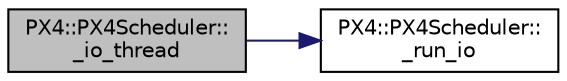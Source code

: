 digraph "PX4::PX4Scheduler::_io_thread"
{
 // INTERACTIVE_SVG=YES
  edge [fontname="Helvetica",fontsize="10",labelfontname="Helvetica",labelfontsize="10"];
  node [fontname="Helvetica",fontsize="10",shape=record];
  rankdir="LR";
  Node1 [label="PX4::PX4Scheduler::\l_io_thread",height=0.2,width=0.4,color="black", fillcolor="grey75", style="filled" fontcolor="black"];
  Node1 -> Node2 [color="midnightblue",fontsize="10",style="solid",fontname="Helvetica"];
  Node2 [label="PX4::PX4Scheduler::\l_run_io",height=0.2,width=0.4,color="black", fillcolor="white", style="filled",URL="$classPX4_1_1PX4Scheduler.html#abb06f2cd215f9a408dc27f852578a0f0"];
}
